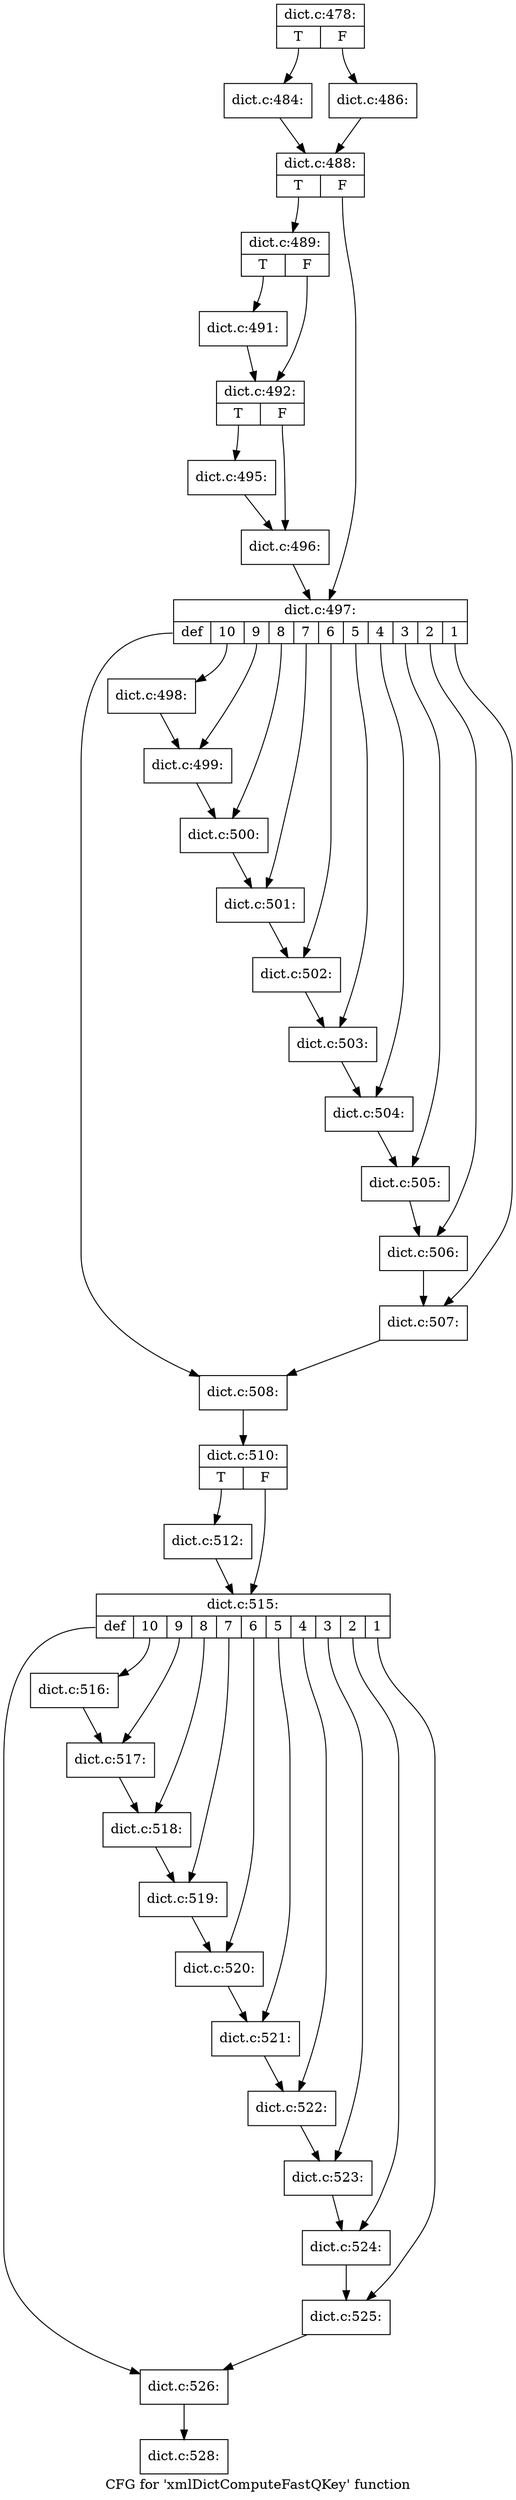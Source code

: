 digraph "CFG for 'xmlDictComputeFastQKey' function" {
	label="CFG for 'xmlDictComputeFastQKey' function";

	Node0x494df00 [shape=record,label="{dict.c:478:|{<s0>T|<s1>F}}"];
	Node0x494df00:s0 -> Node0x4952270;
	Node0x494df00:s1 -> Node0x4952310;
	Node0x4952270 [shape=record,label="{dict.c:484:}"];
	Node0x4952270 -> Node0x49522c0;
	Node0x4952310 [shape=record,label="{dict.c:486:}"];
	Node0x4952310 -> Node0x49522c0;
	Node0x49522c0 [shape=record,label="{dict.c:488:|{<s0>T|<s1>F}}"];
	Node0x49522c0:s0 -> Node0x4952f60;
	Node0x49522c0:s1 -> Node0x4952fb0;
	Node0x4952f60 [shape=record,label="{dict.c:489:|{<s0>T|<s1>F}}"];
	Node0x4952f60:s0 -> Node0x4953a20;
	Node0x4952f60:s1 -> Node0x4953a70;
	Node0x4953a20 [shape=record,label="{dict.c:491:}"];
	Node0x4953a20 -> Node0x4953a70;
	Node0x4953a70 [shape=record,label="{dict.c:492:|{<s0>T|<s1>F}}"];
	Node0x4953a70:s0 -> Node0x4954670;
	Node0x4953a70:s1 -> Node0x49546c0;
	Node0x4954670 [shape=record,label="{dict.c:495:}"];
	Node0x4954670 -> Node0x49546c0;
	Node0x49546c0 [shape=record,label="{dict.c:496:}"];
	Node0x49546c0 -> Node0x4952fb0;
	Node0x4952fb0 [shape=record,label="{dict.c:497:|{<s0>def|<s1>10|<s2>9|<s3>8|<s4>7|<s5>6|<s6>5|<s7>4|<s8>3|<s9>2|<s10>1}}"];
	Node0x4952fb0:s0 -> Node0x4954cb0;
	Node0x4952fb0:s1 -> Node0x4954ff0;
	Node0x4952fb0:s2 -> Node0x4955410;
	Node0x4952fb0:s3 -> Node0x4955890;
	Node0x4952fb0:s4 -> Node0x4955d10;
	Node0x4952fb0:s5 -> Node0x4956190;
	Node0x4952fb0:s6 -> Node0x4956610;
	Node0x4952fb0:s7 -> Node0x4956a90;
	Node0x4952fb0:s8 -> Node0x4956f10;
	Node0x4952fb0:s9 -> Node0x4957390;
	Node0x4952fb0:s10 -> Node0x4957810;
	Node0x4954ff0 [shape=record,label="{dict.c:498:}"];
	Node0x4954ff0 -> Node0x4955410;
	Node0x4955410 [shape=record,label="{dict.c:499:}"];
	Node0x4955410 -> Node0x4955890;
	Node0x4955890 [shape=record,label="{dict.c:500:}"];
	Node0x4955890 -> Node0x4955d10;
	Node0x4955d10 [shape=record,label="{dict.c:501:}"];
	Node0x4955d10 -> Node0x4956190;
	Node0x4956190 [shape=record,label="{dict.c:502:}"];
	Node0x4956190 -> Node0x4956610;
	Node0x4956610 [shape=record,label="{dict.c:503:}"];
	Node0x4956610 -> Node0x4956a90;
	Node0x4956a90 [shape=record,label="{dict.c:504:}"];
	Node0x4956a90 -> Node0x4956f10;
	Node0x4956f10 [shape=record,label="{dict.c:505:}"];
	Node0x4956f10 -> Node0x4957390;
	Node0x4957390 [shape=record,label="{dict.c:506:}"];
	Node0x4957390 -> Node0x4957810;
	Node0x4957810 [shape=record,label="{dict.c:507:}"];
	Node0x4957810 -> Node0x4954cb0;
	Node0x4954cb0 [shape=record,label="{dict.c:508:}"];
	Node0x4954cb0 -> Node0x4954bd0;
	Node0x4954bd0 [shape=record,label="{dict.c:510:|{<s0>T|<s1>F}}"];
	Node0x4954bd0:s0 -> Node0x49580d0;
	Node0x4954bd0:s1 -> Node0x4958120;
	Node0x49580d0 [shape=record,label="{dict.c:512:}"];
	Node0x49580d0 -> Node0x4958120;
	Node0x4958120 [shape=record,label="{dict.c:515:|{<s0>def|<s1>10|<s2>9|<s3>8|<s4>7|<s5>6|<s6>5|<s7>4|<s8>3|<s9>2|<s10>1}}"];
	Node0x4958120:s0 -> Node0x49589c0;
	Node0x4958120:s1 -> Node0x4958d00;
	Node0x4958120:s2 -> Node0x4959120;
	Node0x4958120:s3 -> Node0x49595a0;
	Node0x4958120:s4 -> Node0x4959a20;
	Node0x4958120:s5 -> Node0x4959ea0;
	Node0x4958120:s6 -> Node0x495a320;
	Node0x4958120:s7 -> Node0x495a7a0;
	Node0x4958120:s8 -> Node0x495ac20;
	Node0x4958120:s9 -> Node0x495b0a0;
	Node0x4958120:s10 -> Node0x495b520;
	Node0x4958d00 [shape=record,label="{dict.c:516:}"];
	Node0x4958d00 -> Node0x4959120;
	Node0x4959120 [shape=record,label="{dict.c:517:}"];
	Node0x4959120 -> Node0x49595a0;
	Node0x49595a0 [shape=record,label="{dict.c:518:}"];
	Node0x49595a0 -> Node0x4959a20;
	Node0x4959a20 [shape=record,label="{dict.c:519:}"];
	Node0x4959a20 -> Node0x4959ea0;
	Node0x4959ea0 [shape=record,label="{dict.c:520:}"];
	Node0x4959ea0 -> Node0x495a320;
	Node0x495a320 [shape=record,label="{dict.c:521:}"];
	Node0x495a320 -> Node0x495a7a0;
	Node0x495a7a0 [shape=record,label="{dict.c:522:}"];
	Node0x495a7a0 -> Node0x495ac20;
	Node0x495ac20 [shape=record,label="{dict.c:523:}"];
	Node0x495ac20 -> Node0x495b0a0;
	Node0x495b0a0 [shape=record,label="{dict.c:524:}"];
	Node0x495b0a0 -> Node0x495b520;
	Node0x495b520 [shape=record,label="{dict.c:525:}"];
	Node0x495b520 -> Node0x49589c0;
	Node0x49589c0 [shape=record,label="{dict.c:526:}"];
	Node0x49589c0 -> Node0x49588e0;
	Node0x49588e0 [shape=record,label="{dict.c:528:}"];
}
